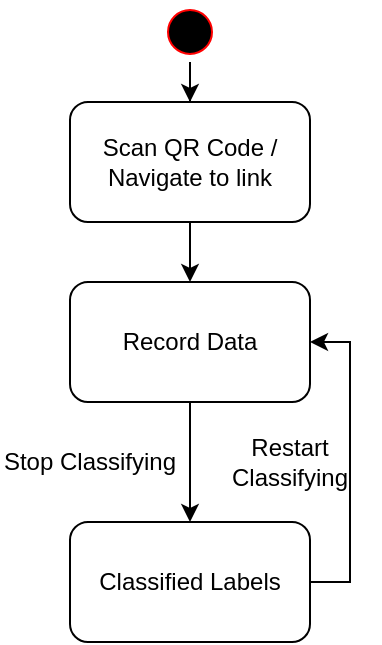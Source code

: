 <mxfile version="14.0.1" type="device"><diagram id="YqbzsyZNpshTYt3US8o2" name="Page-1"><mxGraphModel dx="780" dy="1096" grid="1" gridSize="10" guides="1" tooltips="1" connect="1" arrows="1" fold="1" page="1" pageScale="1" pageWidth="850" pageHeight="1100" math="0" shadow="0"><root><mxCell id="0"/><mxCell id="1" parent="0"/><mxCell id="ps17w_WQU4plichWSOoP-4" style="edgeStyle=orthogonalEdgeStyle;rounded=0;orthogonalLoop=1;jettySize=auto;html=1;exitX=0.5;exitY=1;exitDx=0;exitDy=0;" edge="1" parent="1" source="ps17w_WQU4plichWSOoP-1" target="ps17w_WQU4plichWSOoP-3"><mxGeometry relative="1" as="geometry"/></mxCell><mxCell id="ps17w_WQU4plichWSOoP-1" value="" style="ellipse;html=1;shape=startState;fillColor=#000000;strokeColor=#ff0000;" vertex="1" parent="1"><mxGeometry x="260" y="360" width="30" height="30" as="geometry"/></mxCell><mxCell id="ps17w_WQU4plichWSOoP-6" style="edgeStyle=orthogonalEdgeStyle;rounded=0;orthogonalLoop=1;jettySize=auto;html=1;exitX=0.5;exitY=1;exitDx=0;exitDy=0;" edge="1" parent="1" source="ps17w_WQU4plichWSOoP-3" target="ps17w_WQU4plichWSOoP-5"><mxGeometry relative="1" as="geometry"/></mxCell><mxCell id="ps17w_WQU4plichWSOoP-3" value="Scan QR Code / Navigate to link" style="rounded=1;whiteSpace=wrap;html=1;" vertex="1" parent="1"><mxGeometry x="215" y="410" width="120" height="60" as="geometry"/></mxCell><mxCell id="ps17w_WQU4plichWSOoP-8" style="edgeStyle=orthogonalEdgeStyle;rounded=0;orthogonalLoop=1;jettySize=auto;html=1;exitX=0.5;exitY=1;exitDx=0;exitDy=0;" edge="1" parent="1" source="ps17w_WQU4plichWSOoP-5" target="ps17w_WQU4plichWSOoP-7"><mxGeometry relative="1" as="geometry"/></mxCell><mxCell id="ps17w_WQU4plichWSOoP-5" value="Record Data" style="rounded=1;whiteSpace=wrap;html=1;" vertex="1" parent="1"><mxGeometry x="215" y="500" width="120" height="60" as="geometry"/></mxCell><mxCell id="ps17w_WQU4plichWSOoP-10" style="edgeStyle=orthogonalEdgeStyle;rounded=0;orthogonalLoop=1;jettySize=auto;html=1;exitX=1;exitY=0.5;exitDx=0;exitDy=0;" edge="1" parent="1" source="ps17w_WQU4plichWSOoP-7" target="ps17w_WQU4plichWSOoP-5"><mxGeometry relative="1" as="geometry"><Array as="points"><mxPoint x="355" y="650"/><mxPoint x="355" y="530"/></Array></mxGeometry></mxCell><mxCell id="ps17w_WQU4plichWSOoP-7" value="Classified Labels" style="rounded=1;whiteSpace=wrap;html=1;" vertex="1" parent="1"><mxGeometry x="215" y="620" width="120" height="60" as="geometry"/></mxCell><mxCell id="ps17w_WQU4plichWSOoP-9" value="Stop Classifying" style="text;html=1;strokeColor=none;fillColor=none;align=center;verticalAlign=middle;whiteSpace=wrap;rounded=0;" vertex="1" parent="1"><mxGeometry x="180" y="580" width="90" height="20" as="geometry"/></mxCell><mxCell id="ps17w_WQU4plichWSOoP-11" value="Restart Classifying" style="text;html=1;strokeColor=none;fillColor=none;align=center;verticalAlign=middle;whiteSpace=wrap;rounded=0;" vertex="1" parent="1"><mxGeometry x="280" y="580" width="90" height="20" as="geometry"/></mxCell></root></mxGraphModel></diagram></mxfile>